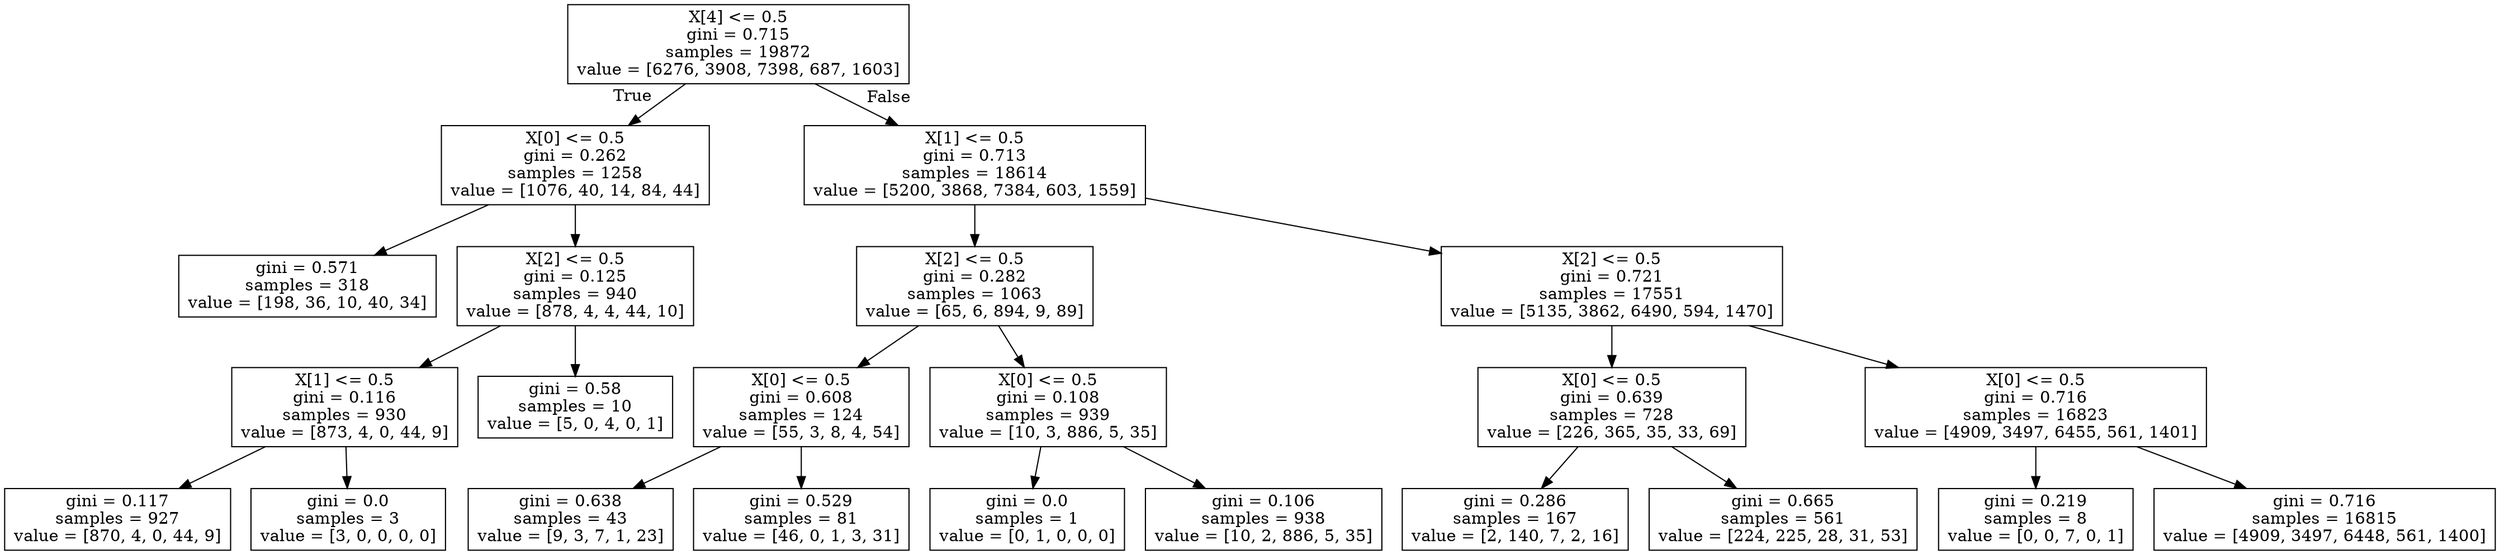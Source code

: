 digraph Tree {
node [shape=box] ;
0 [label="X[4] <= 0.5\ngini = 0.715\nsamples = 19872\nvalue = [6276, 3908, 7398, 687, 1603]"] ;
1 [label="X[0] <= 0.5\ngini = 0.262\nsamples = 1258\nvalue = [1076, 40, 14, 84, 44]"] ;
0 -> 1 [labeldistance=2.5, labelangle=45, headlabel="True"] ;
2 [label="gini = 0.571\nsamples = 318\nvalue = [198, 36, 10, 40, 34]"] ;
1 -> 2 ;
3 [label="X[2] <= 0.5\ngini = 0.125\nsamples = 940\nvalue = [878, 4, 4, 44, 10]"] ;
1 -> 3 ;
4 [label="X[1] <= 0.5\ngini = 0.116\nsamples = 930\nvalue = [873, 4, 0, 44, 9]"] ;
3 -> 4 ;
5 [label="gini = 0.117\nsamples = 927\nvalue = [870, 4, 0, 44, 9]"] ;
4 -> 5 ;
6 [label="gini = 0.0\nsamples = 3\nvalue = [3, 0, 0, 0, 0]"] ;
4 -> 6 ;
7 [label="gini = 0.58\nsamples = 10\nvalue = [5, 0, 4, 0, 1]"] ;
3 -> 7 ;
8 [label="X[1] <= 0.5\ngini = 0.713\nsamples = 18614\nvalue = [5200, 3868, 7384, 603, 1559]"] ;
0 -> 8 [labeldistance=2.5, labelangle=-45, headlabel="False"] ;
9 [label="X[2] <= 0.5\ngini = 0.282\nsamples = 1063\nvalue = [65, 6, 894, 9, 89]"] ;
8 -> 9 ;
10 [label="X[0] <= 0.5\ngini = 0.608\nsamples = 124\nvalue = [55, 3, 8, 4, 54]"] ;
9 -> 10 ;
11 [label="gini = 0.638\nsamples = 43\nvalue = [9, 3, 7, 1, 23]"] ;
10 -> 11 ;
12 [label="gini = 0.529\nsamples = 81\nvalue = [46, 0, 1, 3, 31]"] ;
10 -> 12 ;
13 [label="X[0] <= 0.5\ngini = 0.108\nsamples = 939\nvalue = [10, 3, 886, 5, 35]"] ;
9 -> 13 ;
14 [label="gini = 0.0\nsamples = 1\nvalue = [0, 1, 0, 0, 0]"] ;
13 -> 14 ;
15 [label="gini = 0.106\nsamples = 938\nvalue = [10, 2, 886, 5, 35]"] ;
13 -> 15 ;
16 [label="X[2] <= 0.5\ngini = 0.721\nsamples = 17551\nvalue = [5135, 3862, 6490, 594, 1470]"] ;
8 -> 16 ;
17 [label="X[0] <= 0.5\ngini = 0.639\nsamples = 728\nvalue = [226, 365, 35, 33, 69]"] ;
16 -> 17 ;
18 [label="gini = 0.286\nsamples = 167\nvalue = [2, 140, 7, 2, 16]"] ;
17 -> 18 ;
19 [label="gini = 0.665\nsamples = 561\nvalue = [224, 225, 28, 31, 53]"] ;
17 -> 19 ;
20 [label="X[0] <= 0.5\ngini = 0.716\nsamples = 16823\nvalue = [4909, 3497, 6455, 561, 1401]"] ;
16 -> 20 ;
21 [label="gini = 0.219\nsamples = 8\nvalue = [0, 0, 7, 0, 1]"] ;
20 -> 21 ;
22 [label="gini = 0.716\nsamples = 16815\nvalue = [4909, 3497, 6448, 561, 1400]"] ;
20 -> 22 ;
}